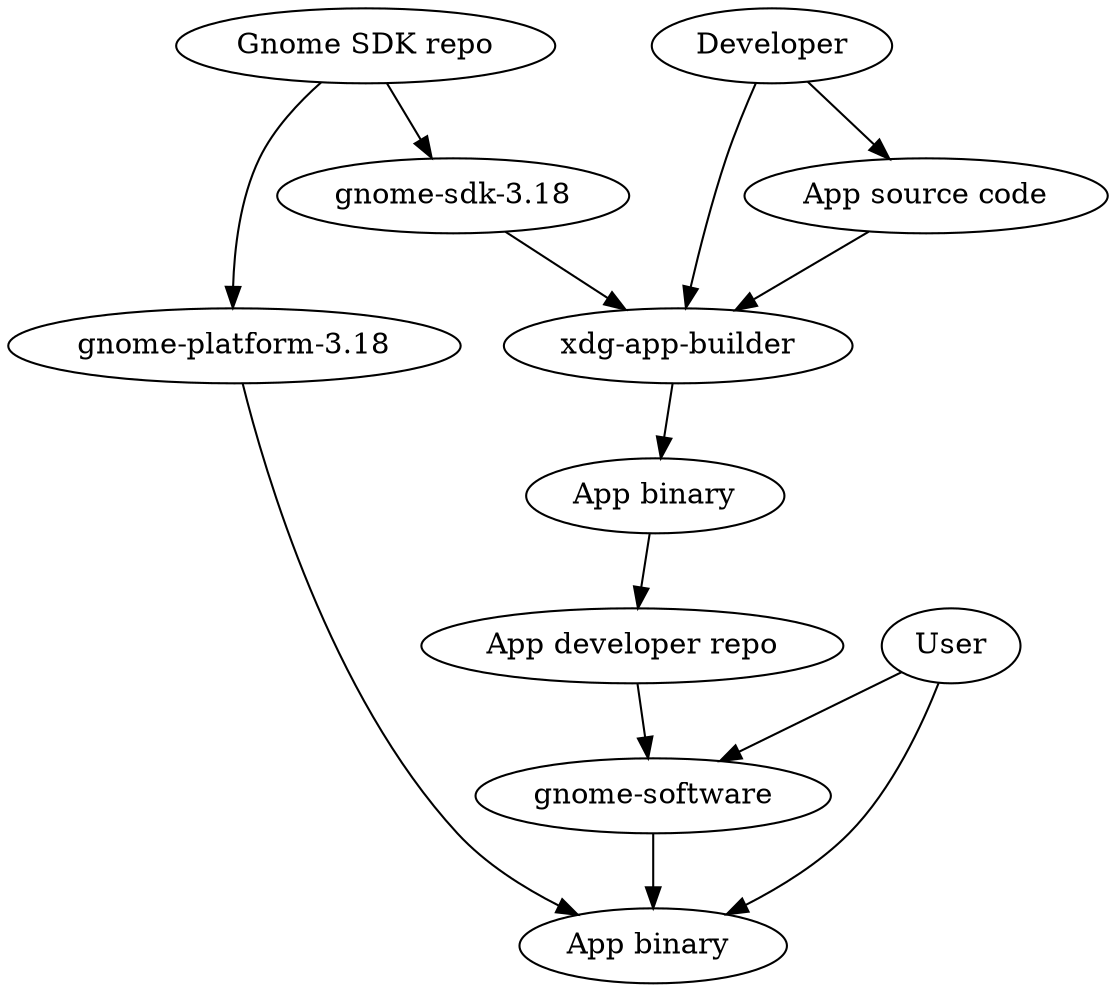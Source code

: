 digraph {

    "Gnome SDK repo" -> "gnome-platform-3.18"
    "Gnome SDK repo" -> "gnome-sdk-3.18"

    "Developer" -> "xdg-app-builder"
    "gnome-sdk-3.18" -> "xdg-app-builder"

    "Developer" -> "App source code"
    "App source code" -> "xdg-app-builder"

    "xdg-app-builder" -> "App binary"
    "App binary" -> "App developer repo"

    "App developer repo" -> "gnome-software"

    "User" -> "gnome-software"
    "gnome-platform-3.18" -> "App binary "

    "User" -> "App binary "

    "gnome-software" -> "App binary "
//    "Gnome SDK repo" -> "User"
//    "App developer repo" -> "User"
}

